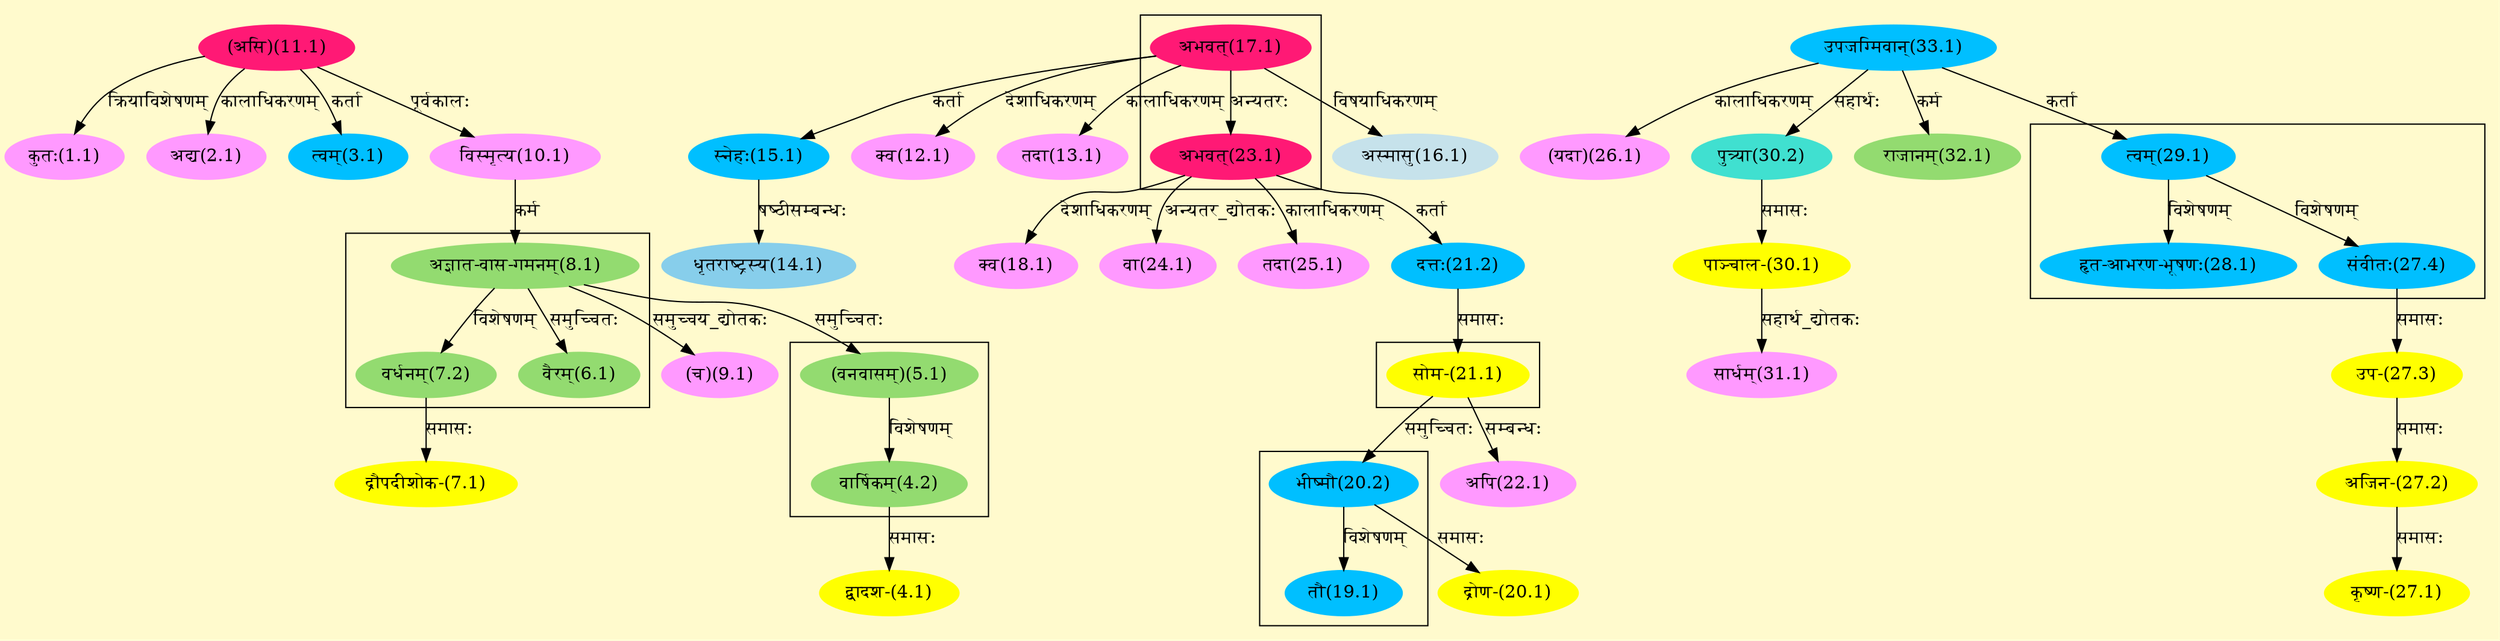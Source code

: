 digraph G{
rankdir=BT;
 compound=true;
 bgcolor="lemonchiffon1";

subgraph cluster_1{
Node4_2 [style=filled, color="#93DB70" label = "वार्षिकम्(4.2)"]
Node5_1 [style=filled, color="#93DB70" label = "(वनवासम्)(5.1)"]

}

subgraph cluster_2{
Node5_1 [style=filled, color="#93DB70" label = "(वनवासम्)(5.1)"]
Node8_1 [style=filled, color="#93DB70" label = "अज्ञात-वास-गमनम्(8.1)"]
Node6_1 [style=filled, color="#93DB70" label = "वैरम्(6.1)"]
Node7_2 [style=filled, color="#93DB70" label = "वर्धनम्(7.2)"]

}

subgraph cluster_3{
Node19_1 [style=filled, color="#00BFFF" label = "तौ(19.1)"]
Node20_2 [style=filled, color="#00BFFF" label = "भीष्मौ(20.2)"]

}

subgraph cluster_4{
Node20_2 [style=filled, color="#00BFFF" label = "भीष्मौ(20.2)"]
Node21_1 [style=filled, color="#FFFF00" label = "सोम-(21.1)"]

}

subgraph cluster_5{
Node23_1 [style=filled, color="#FF1975" label = "अभवत्(23.1)"]
Node17_1 [style=filled, color="#FF1975" label = "अभवत्(17.1)"]

}

subgraph cluster_6{
Node27_4 [style=filled, color="#00BFFF" label = "संवीतः(27.4)"]
Node29_1 [style=filled, color="#00BFFF" label = "त्वम्(29.1)"]
Node28_1 [style=filled, color="#00BFFF" label = "हृत-आभरण-भूषणः(28.1)"]

}
Node1_1 [style=filled, color="#FF99FF" label = "कुतः(1.1)"]
Node11_1 [style=filled, color="#FF1975" label = "(असि)(11.1)"]
Node2_1 [style=filled, color="#FF99FF" label = "अद्य(2.1)"]
Node3_1 [style=filled, color="#00BFFF" label = "त्वम्(3.1)"]
Node4_1 [style=filled, color="#FFFF00" label = "द्वादश-(4.1)"]
Node4_2 [style=filled, color="#93DB70" label = "वार्षिकम्(4.2)"]
Node7_1 [style=filled, color="#FFFF00" label = "द्रौपदीशोक-(7.1)"]
Node7_2 [style=filled, color="#93DB70" label = "वर्धनम्(7.2)"]
Node8_1 [style=filled, color="#93DB70" label = "अज्ञात-वास-गमनम्(8.1)"]
Node10_1 [style=filled, color="#FF99FF" label = "विस्मृत्य(10.1)"]
Node9_1 [style=filled, color="#FF99FF" label = "(च)(9.1)"]
Node12_1 [style=filled, color="#FF99FF" label = "क्व(12.1)"]
Node17_1 [style=filled, color="#FF1975" label = "अभवत्(17.1)"]
Node13_1 [style=filled, color="#FF99FF" label = "तदा(13.1)"]
Node14_1 [style=filled, color="#87CEEB" label = "धृतराष्ट्रस्य(14.1)"]
Node15_1 [style=filled, color="#00BFFF" label = "स्नेहः(15.1)"]
Node16_1 [style=filled, color="#C6E2EB" label = "अस्मासु(16.1)"]
Node18_1 [style=filled, color="#FF99FF" label = "क्व(18.1)"]
Node23_1 [style=filled, color="#FF1975" label = "अभवत्(23.1)"]
Node20_1 [style=filled, color="#FFFF00" label = "द्रोण-(20.1)"]
Node20_2 [style=filled, color="#00BFFF" label = "भीष्मौ(20.2)"]
Node21_1 [style=filled, color="#FFFF00" label = "सोम-(21.1)"]
Node21_2 [style=filled, color="#00BFFF" label = "दत्तः(21.2)"]
Node22_1 [style=filled, color="#FF99FF" label = "अपि(22.1)"]
Node24_1 [style=filled, color="#FF99FF" label = "वा(24.1)"]
Node25_1 [style=filled, color="#FF99FF" label = "तदा(25.1)"]
Node26_1 [style=filled, color="#FF99FF" label = "(यदा)(26.1)"]
Node33_1 [style=filled, color="#00BFFF" label = "उपजग्मिवान्(33.1)"]
Node27_1 [style=filled, color="#FFFF00" label = "कृष्ण-(27.1)"]
Node27_2 [style=filled, color="#FFFF00" label = "अजिन-(27.2)"]
Node27_3 [style=filled, color="#FFFF00" label = "उप-(27.3)"]
Node27_4 [style=filled, color="#00BFFF" label = "संवीतः(27.4)"]
Node29_1 [style=filled, color="#00BFFF" label = "त्वम्(29.1)"]
Node30_1 [style=filled, color="#FFFF00" label = "पाञ्चाल-(30.1)"]
Node30_2 [style=filled, color="#40E0D0" label = "पुत्र्या(30.2)"]
Node31_1 [style=filled, color="#FF99FF" label = "सार्धम्(31.1)"]
Node32_1 [style=filled, color="#93DB70" label = "राजानम्(32.1)"]
/* Start of Relations section */

Node1_1 -> Node11_1 [  label="क्रियाविशेषणम्"  dir="back" ]
Node2_1 -> Node11_1 [  label="कालाधिकरणम्"  dir="back" ]
Node3_1 -> Node11_1 [  label="कर्ता"  dir="back" ]
Node4_1 -> Node4_2 [  label="समासः"  dir="back" ]
Node4_2 -> Node5_1 [  label="विशेषणम्"  dir="back" ]
Node5_1 -> Node8_1 [  label="समुच्चितः"  dir="back" ]
Node6_1 -> Node8_1 [  label="समुच्चितः"  dir="back" ]
Node7_1 -> Node7_2 [  label="समासः"  dir="back" ]
Node7_2 -> Node8_1 [  label="विशेषणम्"  dir="back" ]
Node8_1 -> Node10_1 [  label="कर्म"  dir="back" ]
Node9_1 -> Node8_1 [  label="समुच्चय_द्योतकः"  dir="back" ]
Node10_1 -> Node11_1 [  label="पूर्वकालः"  dir="back" ]
Node12_1 -> Node17_1 [  label="देशाधिकरणम्"  dir="back" ]
Node13_1 -> Node17_1 [  label="कालाधिकरणम्"  dir="back" ]
Node14_1 -> Node15_1 [  label="षष्ठीसम्बन्धः"  dir="back" ]
Node15_1 -> Node17_1 [  label="कर्ता"  dir="back" ]
Node16_1 -> Node17_1 [  label="विषयाधिकरणम्"  dir="back" ]
Node18_1 -> Node23_1 [  label="देशाधिकरणम्"  dir="back" ]
Node19_1 -> Node20_2 [  label="विशेषणम्"  dir="back" ]
Node20_1 -> Node20_2 [  label="समासः"  dir="back" ]
Node20_2 -> Node21_1 [  label="समुच्चितः"  dir="back" ]
Node21_1 -> Node21_2 [  label="समासः"  dir="back" ]
Node21_2 -> Node23_1 [  label="कर्ता"  dir="back" ]
Node22_1 -> Node21_1 [  label="सम्बन्धः"  dir="back" ]
Node23_1 -> Node17_1 [  label="अन्यतरः"  dir="back" ]
Node24_1 -> Node23_1 [  label="अन्यतर_द्योतकः"  dir="back" ]
Node25_1 -> Node23_1 [  label="कालाधिकरणम्"  dir="back" ]
Node26_1 -> Node33_1 [  label="कालाधिकरणम्"  dir="back" ]
Node27_1 -> Node27_2 [  label="समासः"  dir="back" ]
Node27_2 -> Node27_3 [  label="समासः"  dir="back" ]
Node27_3 -> Node27_4 [  label="समासः"  dir="back" ]
Node27_4 -> Node29_1 [  label="विशेषणम्"  dir="back" ]
Node28_1 -> Node29_1 [  label="विशेषणम्"  dir="back" ]
Node29_1 -> Node33_1 [  label="कर्ता"  dir="back" ]
Node30_1 -> Node30_2 [  label="समासः"  dir="back" ]
Node30_2 -> Node33_1 [  label="सहार्थः"  dir="back" ]
Node31_1 -> Node30_1 [  label="सहार्थ_द्योतकः"  dir="back" ]
Node32_1 -> Node33_1 [  label="कर्म"  dir="back" ]
}
